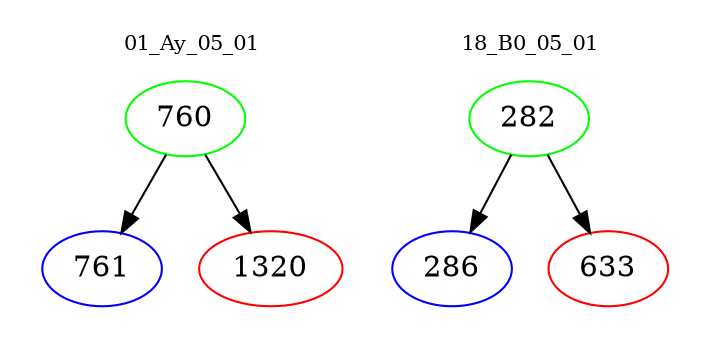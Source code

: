 digraph{
subgraph cluster_0 {
color = white
label = "01_Ay_05_01";
fontsize=10;
T0_760 [label="760", color="green"]
T0_760 -> T0_761 [color="black"]
T0_761 [label="761", color="blue"]
T0_760 -> T0_1320 [color="black"]
T0_1320 [label="1320", color="red"]
}
subgraph cluster_1 {
color = white
label = "18_B0_05_01";
fontsize=10;
T1_282 [label="282", color="green"]
T1_282 -> T1_286 [color="black"]
T1_286 [label="286", color="blue"]
T1_282 -> T1_633 [color="black"]
T1_633 [label="633", color="red"]
}
}
